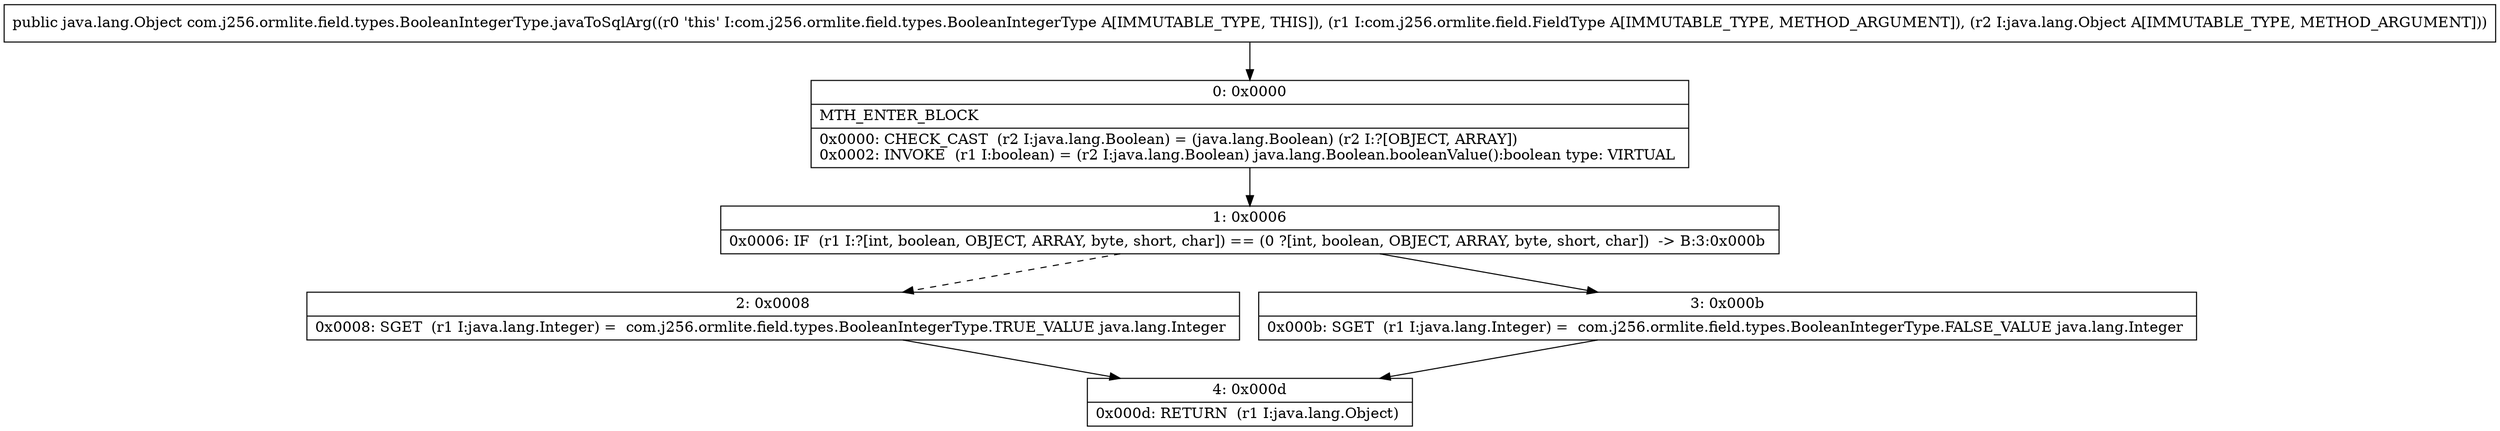 digraph "CFG forcom.j256.ormlite.field.types.BooleanIntegerType.javaToSqlArg(Lcom\/j256\/ormlite\/field\/FieldType;Ljava\/lang\/Object;)Ljava\/lang\/Object;" {
Node_0 [shape=record,label="{0\:\ 0x0000|MTH_ENTER_BLOCK\l|0x0000: CHECK_CAST  (r2 I:java.lang.Boolean) = (java.lang.Boolean) (r2 I:?[OBJECT, ARRAY]) \l0x0002: INVOKE  (r1 I:boolean) = (r2 I:java.lang.Boolean) java.lang.Boolean.booleanValue():boolean type: VIRTUAL \l}"];
Node_1 [shape=record,label="{1\:\ 0x0006|0x0006: IF  (r1 I:?[int, boolean, OBJECT, ARRAY, byte, short, char]) == (0 ?[int, boolean, OBJECT, ARRAY, byte, short, char])  \-\> B:3:0x000b \l}"];
Node_2 [shape=record,label="{2\:\ 0x0008|0x0008: SGET  (r1 I:java.lang.Integer) =  com.j256.ormlite.field.types.BooleanIntegerType.TRUE_VALUE java.lang.Integer \l}"];
Node_3 [shape=record,label="{3\:\ 0x000b|0x000b: SGET  (r1 I:java.lang.Integer) =  com.j256.ormlite.field.types.BooleanIntegerType.FALSE_VALUE java.lang.Integer \l}"];
Node_4 [shape=record,label="{4\:\ 0x000d|0x000d: RETURN  (r1 I:java.lang.Object) \l}"];
MethodNode[shape=record,label="{public java.lang.Object com.j256.ormlite.field.types.BooleanIntegerType.javaToSqlArg((r0 'this' I:com.j256.ormlite.field.types.BooleanIntegerType A[IMMUTABLE_TYPE, THIS]), (r1 I:com.j256.ormlite.field.FieldType A[IMMUTABLE_TYPE, METHOD_ARGUMENT]), (r2 I:java.lang.Object A[IMMUTABLE_TYPE, METHOD_ARGUMENT])) }"];
MethodNode -> Node_0;
Node_0 -> Node_1;
Node_1 -> Node_2[style=dashed];
Node_1 -> Node_3;
Node_2 -> Node_4;
Node_3 -> Node_4;
}

